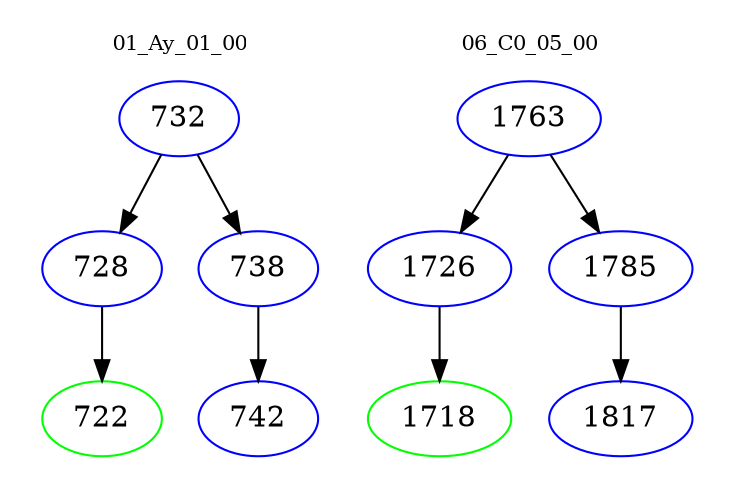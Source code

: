 digraph{
subgraph cluster_0 {
color = white
label = "01_Ay_01_00";
fontsize=10;
T0_732 [label="732", color="blue"]
T0_732 -> T0_728 [color="black"]
T0_728 [label="728", color="blue"]
T0_728 -> T0_722 [color="black"]
T0_722 [label="722", color="green"]
T0_732 -> T0_738 [color="black"]
T0_738 [label="738", color="blue"]
T0_738 -> T0_742 [color="black"]
T0_742 [label="742", color="blue"]
}
subgraph cluster_1 {
color = white
label = "06_C0_05_00";
fontsize=10;
T1_1763 [label="1763", color="blue"]
T1_1763 -> T1_1726 [color="black"]
T1_1726 [label="1726", color="blue"]
T1_1726 -> T1_1718 [color="black"]
T1_1718 [label="1718", color="green"]
T1_1763 -> T1_1785 [color="black"]
T1_1785 [label="1785", color="blue"]
T1_1785 -> T1_1817 [color="black"]
T1_1817 [label="1817", color="blue"]
}
}

